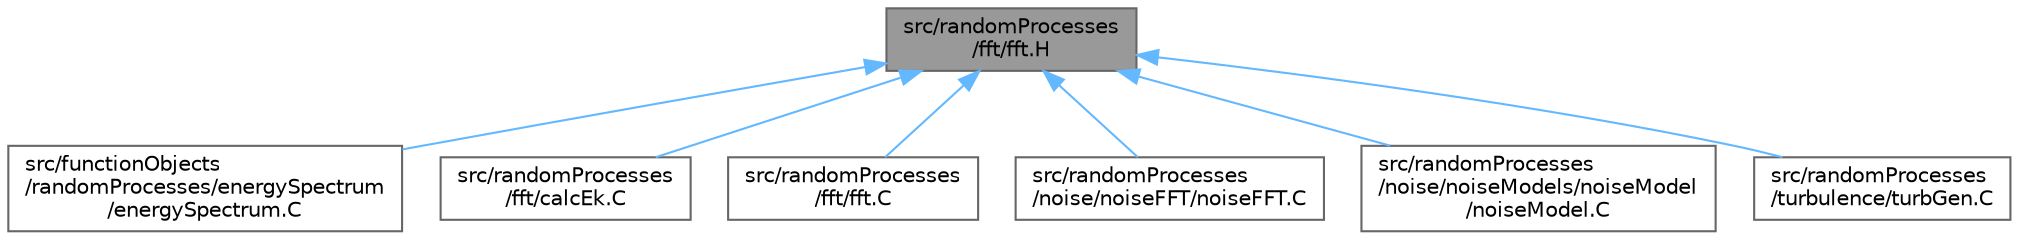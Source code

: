 digraph "src/randomProcesses/fft/fft.H"
{
 // LATEX_PDF_SIZE
  bgcolor="transparent";
  edge [fontname=Helvetica,fontsize=10,labelfontname=Helvetica,labelfontsize=10];
  node [fontname=Helvetica,fontsize=10,shape=box,height=0.2,width=0.4];
  Node1 [id="Node000001",label="src/randomProcesses\l/fft/fft.H",height=0.2,width=0.4,color="gray40", fillcolor="grey60", style="filled", fontcolor="black",tooltip=" "];
  Node1 -> Node2 [id="edge1_Node000001_Node000002",dir="back",color="steelblue1",style="solid",tooltip=" "];
  Node2 [id="Node000002",label="src/functionObjects\l/randomProcesses/energySpectrum\l/energySpectrum.C",height=0.2,width=0.4,color="grey40", fillcolor="white", style="filled",URL="$energySpectrum_8C.html",tooltip=" "];
  Node1 -> Node3 [id="edge2_Node000001_Node000003",dir="back",color="steelblue1",style="solid",tooltip=" "];
  Node3 [id="Node000003",label="src/randomProcesses\l/fft/calcEk.C",height=0.2,width=0.4,color="grey40", fillcolor="white", style="filled",URL="$calcEk_8C.html",tooltip=" "];
  Node1 -> Node4 [id="edge3_Node000001_Node000004",dir="back",color="steelblue1",style="solid",tooltip=" "];
  Node4 [id="Node000004",label="src/randomProcesses\l/fft/fft.C",height=0.2,width=0.4,color="grey40", fillcolor="white", style="filled",URL="$fft_8C.html",tooltip=" "];
  Node1 -> Node5 [id="edge4_Node000001_Node000005",dir="back",color="steelblue1",style="solid",tooltip=" "];
  Node5 [id="Node000005",label="src/randomProcesses\l/noise/noiseFFT/noiseFFT.C",height=0.2,width=0.4,color="grey40", fillcolor="white", style="filled",URL="$noiseFFT_8C.html",tooltip=" "];
  Node1 -> Node6 [id="edge5_Node000001_Node000006",dir="back",color="steelblue1",style="solid",tooltip=" "];
  Node6 [id="Node000006",label="src/randomProcesses\l/noise/noiseModels/noiseModel\l/noiseModel.C",height=0.2,width=0.4,color="grey40", fillcolor="white", style="filled",URL="$noiseModel_8C.html",tooltip=" "];
  Node1 -> Node7 [id="edge6_Node000001_Node000007",dir="back",color="steelblue1",style="solid",tooltip=" "];
  Node7 [id="Node000007",label="src/randomProcesses\l/turbulence/turbGen.C",height=0.2,width=0.4,color="grey40", fillcolor="white", style="filled",URL="$turbGen_8C.html",tooltip=" "];
}
